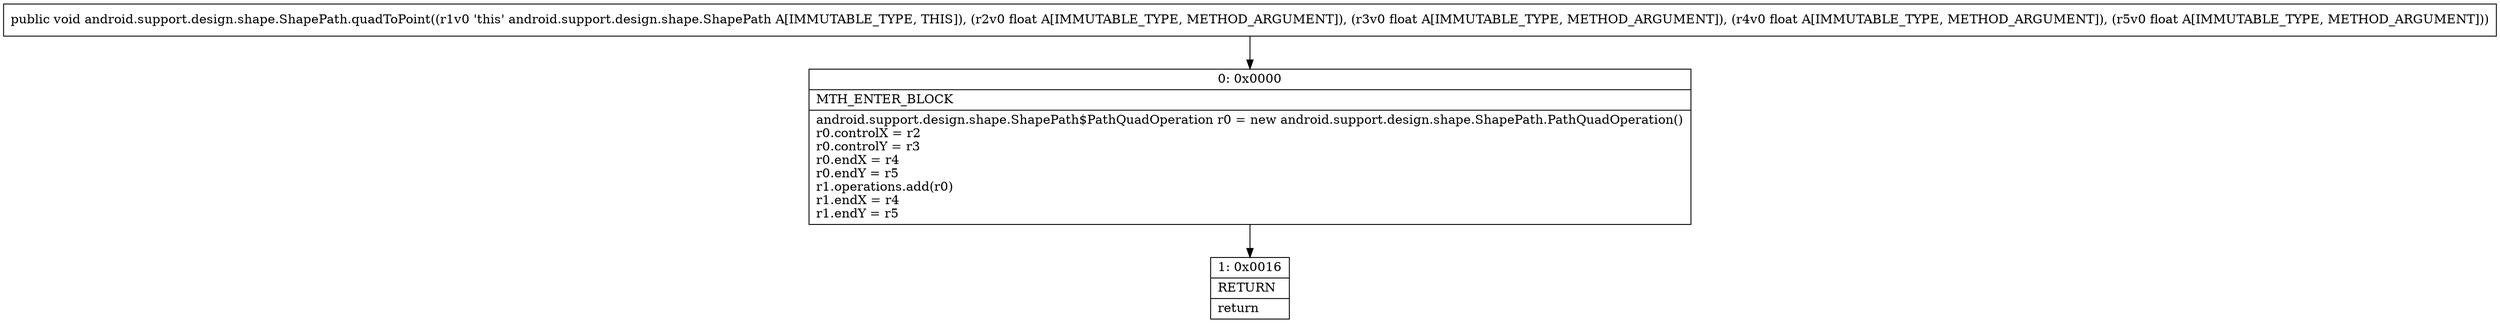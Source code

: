digraph "CFG forandroid.support.design.shape.ShapePath.quadToPoint(FFFF)V" {
Node_0 [shape=record,label="{0\:\ 0x0000|MTH_ENTER_BLOCK\l|android.support.design.shape.ShapePath$PathQuadOperation r0 = new android.support.design.shape.ShapePath.PathQuadOperation()\lr0.controlX = r2\lr0.controlY = r3\lr0.endX = r4\lr0.endY = r5\lr1.operations.add(r0)\lr1.endX = r4\lr1.endY = r5\l}"];
Node_1 [shape=record,label="{1\:\ 0x0016|RETURN\l|return\l}"];
MethodNode[shape=record,label="{public void android.support.design.shape.ShapePath.quadToPoint((r1v0 'this' android.support.design.shape.ShapePath A[IMMUTABLE_TYPE, THIS]), (r2v0 float A[IMMUTABLE_TYPE, METHOD_ARGUMENT]), (r3v0 float A[IMMUTABLE_TYPE, METHOD_ARGUMENT]), (r4v0 float A[IMMUTABLE_TYPE, METHOD_ARGUMENT]), (r5v0 float A[IMMUTABLE_TYPE, METHOD_ARGUMENT])) }"];
MethodNode -> Node_0;
Node_0 -> Node_1;
}

